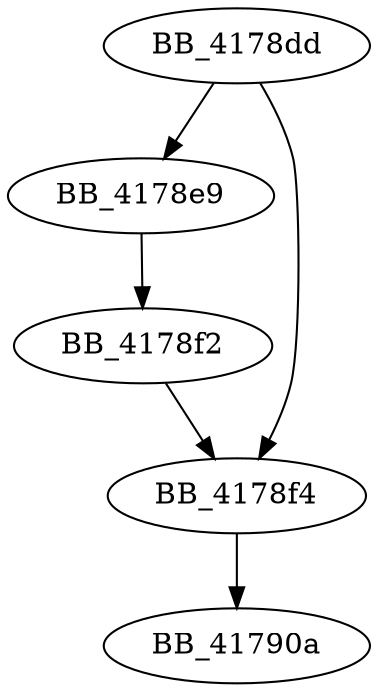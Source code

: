 DiGraph ___crtLCMapStringW{
BB_4178dd->BB_4178e9
BB_4178dd->BB_4178f4
BB_4178e9->BB_4178f2
BB_4178f2->BB_4178f4
BB_4178f4->BB_41790a
}
